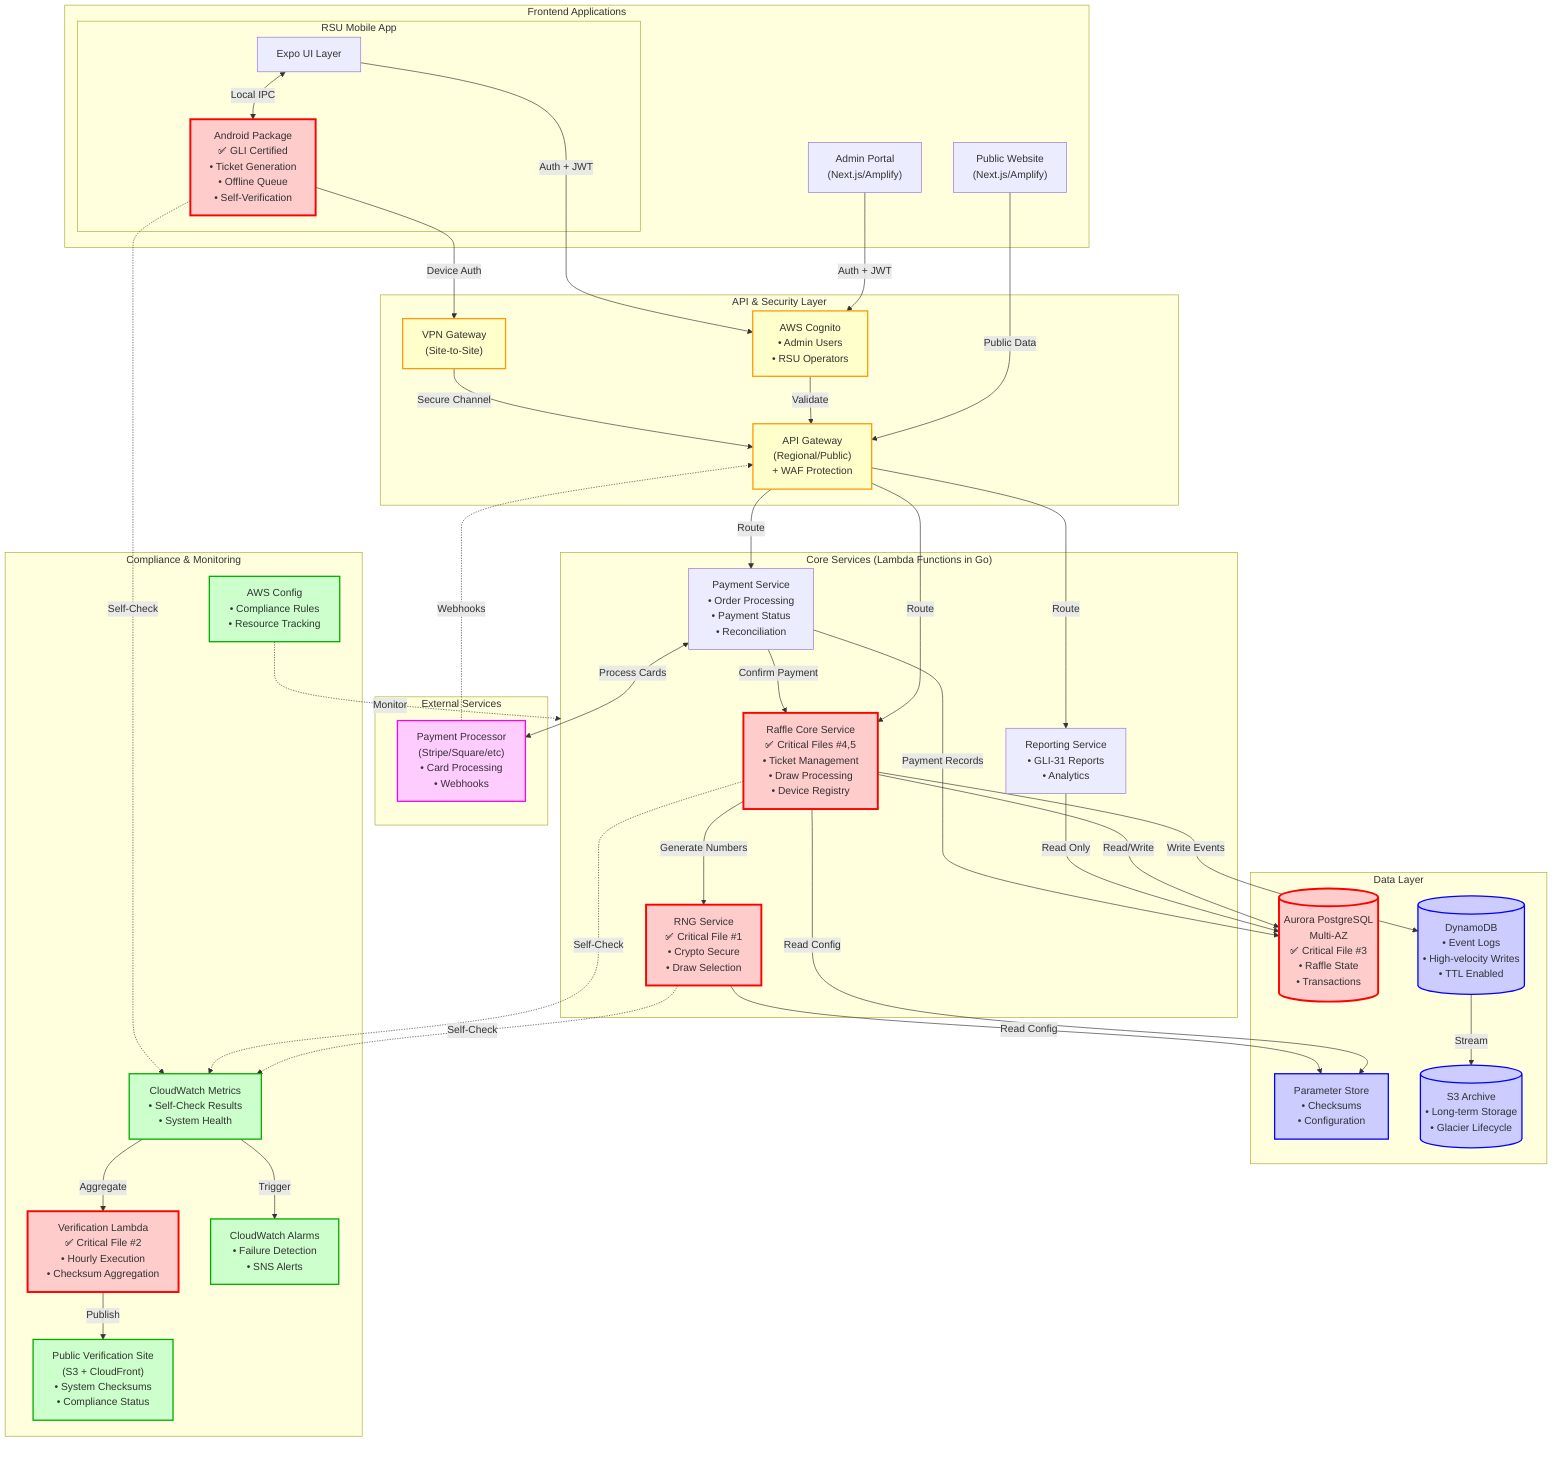 flowchart TB
   %% ───────────────────────────────
   %% Frontend Applications
   %% ───────────────────────────────
   subgraph Frontend["Frontend Applications"]
       PUBLIC["Public Website<br>(Next.js/Amplify)"]
       ADMIN["Admin Portal<br>(Next.js/Amplify)"]
       subgraph RSU["RSU Mobile App"]
           EXPO["Expo UI Layer"]
           PACKAGE["Android Package<br>✅ GLI Certified<br>• Ticket Generation<br>• Offline Queue<br>• Self-Verification"]
       end
   end

   %% ───────────────────────────────
   %% API & Security Layer
   %% ───────────────────────────────
   subgraph API["API & Security Layer"]
       APIGW["API Gateway<br>(Regional/Public)<br>+ WAF Protection"]
       COGNITO["AWS Cognito<br>• Admin Users<br>• RSU Operators"]
       VPN["VPN Gateway<br>(Site-to-Site)"]
   end

   %% ───────────────────────────────
   %% Core Services
   %% ───────────────────────────────
   subgraph Services["Core Services (Lambda Functions in Go)"]
       RAFFLE["Raffle Core Service<br>✅ Critical Files #4,5<br>• Ticket Management<br>• Draw Processing<br>• Device Registry"]
       RNG["RNG Service<br>✅ Critical File #1<br>• Crypto Secure<br>• Draw Selection"]
       REPORT["Reporting Service<br>• GLI-31 Reports<br>• Analytics"]
       PAYMENT["Payment Service<br>• Order Processing<br>• Payment Status<br>• Reconciliation"]
   end

   %% ───────────────────────────────
   %% External Services
   %% ───────────────────────────────
   subgraph External["External Services"]
       PROCESSOR["Payment Processor<br>(Stripe/Square/etc)<br>• Card Processing<br>• Webhooks"]
   end

   %% ───────────────────────────────
   %% Data Storage
   %% ───────────────────────────────
   subgraph Data["Data Layer"]
       AURORA[("Aurora PostgreSQL<br>Multi-AZ<br>✅ Critical File #3<br>• Raffle State<br>• Transactions")]
       DYNAMO[("DynamoDB<br>• Event Logs<br>• High-velocity Writes<br>• TTL Enabled")]
       PARAM["Parameter Store<br>• Checksums<br>• Configuration"]
       S3[("S3 Archive<br>• Long-term Storage<br>• Glacier Lifecycle")]
   end

   %% ───────────────────────────────
   %% Compliance & Monitoring
   %% ───────────────────────────────
   subgraph Monitoring["Compliance & Monitoring"]
       VERIFY["Verification Lambda<br>✅ Critical File #2<br>• Hourly Execution<br>• Checksum Aggregation"]
       METRICS["CloudWatch Metrics<br>• Self-Check Results<br>• System Health"]
       ALARMS["CloudWatch Alarms<br>• Failure Detection<br>• SNS Alerts"]
       CONFIG["AWS Config<br>• Compliance Rules<br>• Resource Tracking"]
       S3WEB["Public Verification Site<br>(S3 + CloudFront)<br>• System Checksums<br>• Compliance Status"]
   end

   %% ───────────────────────────────
   %% Connections - User Flows
   %% ───────────────────────────────
   PUBLIC -->|Public Data| APIGW
   ADMIN -->|Auth + JWT| COGNITO
   EXPO -->|Auth + JWT| COGNITO
   COGNITO -->|Validate| APIGW
   EXPO <-->|Local IPC| PACKAGE
   PACKAGE -->|Device Auth| VPN
   VPN -->|Secure Channel| APIGW

   %% ───────────────────────────────
   %% Connections - Service Flows
   %% ───────────────────────────────
   APIGW -->|Route| RAFFLE
   APIGW -->|Route| REPORT
   APIGW -->|Route| PAYMENT
   RAFFLE -->|Generate Numbers| RNG
   PAYMENT <-->|Process Cards| PROCESSOR
   PAYMENT -->|Confirm Payment| RAFFLE

   %% ───────────────────────────────
   %% Connections - Data Flows
   %% ───────────────────────────────
   RAFFLE -->|Read/Write| AURORA
   RAFFLE -->|Write Events| DYNAMO
   RAFFLE -->|Read Config| PARAM
   REPORT -->|Read Only| AURORA
   RNG -->|Read Config| PARAM
   PAYMENT -->|Payment Records| AURORA

   %% ───────────────────────────────
   %% Connections - Monitoring Flows
   %% ───────────────────────────────
   RNG -.->|Self-Check| METRICS
   RAFFLE -.->|Self-Check| METRICS
   PACKAGE -.->|Self-Check| METRICS
   DYNAMO -->|Stream| S3
   METRICS -->|Trigger| ALARMS
   METRICS -->|Aggregate| VERIFY
   VERIFY -->|Publish| S3WEB
   CONFIG -.->|Monitor| Services
   PROCESSOR -.->|Webhooks| APIGW

   %% ───────────────────────────────
   %% Styling
   %% ───────────────────────────────
   classDef critical fill:#ffcccc,stroke:#ff0000,stroke-width:3px
   classDef storage fill:#ccccff,stroke:#0000ff,stroke-width:2px
   classDef network fill:#ffffcc,stroke:#ff9900,stroke-width:2px
   classDef monitor fill:#ccffcc,stroke:#00aa00,stroke-width:2px
   classDef external fill:#ffccff,stroke:#ff00ff,stroke-width:2px

   class RNG,RAFFLE,PACKAGE,VERIFY,AURORA critical
   class DYNAMO,S3,PARAM storage
   class APIGW,VPN,COGNITO network
   class METRICS,ALARMS,CONFIG,S3WEB monitor
   class PROCESSOR external